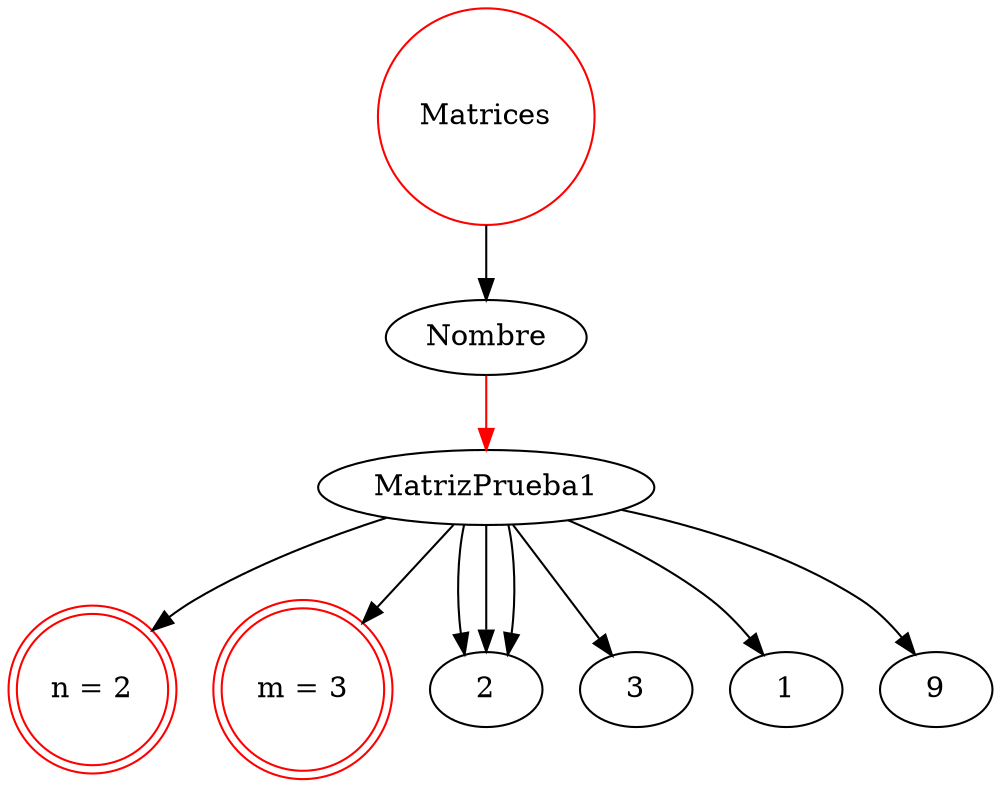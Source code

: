 digraph Figura {
rankdir=UD
Matriz[shape=circle color=red label="Matrices"]
Matriz -> Nombre
Nombre -> MatrizPrueba1[shape=circle color=red label=""]
Fila[shape = doublecircle color=red label="n = 2"]
Columna[shape = doublecircle color=red label="m = 3"]
MatrizPrueba1-> Fila
MatrizPrueba1-> Columna
MatrizPrueba1->2
MatrizPrueba1->3
MatrizPrueba1->1
MatrizPrueba1->9
MatrizPrueba1->2
MatrizPrueba1->2
}
